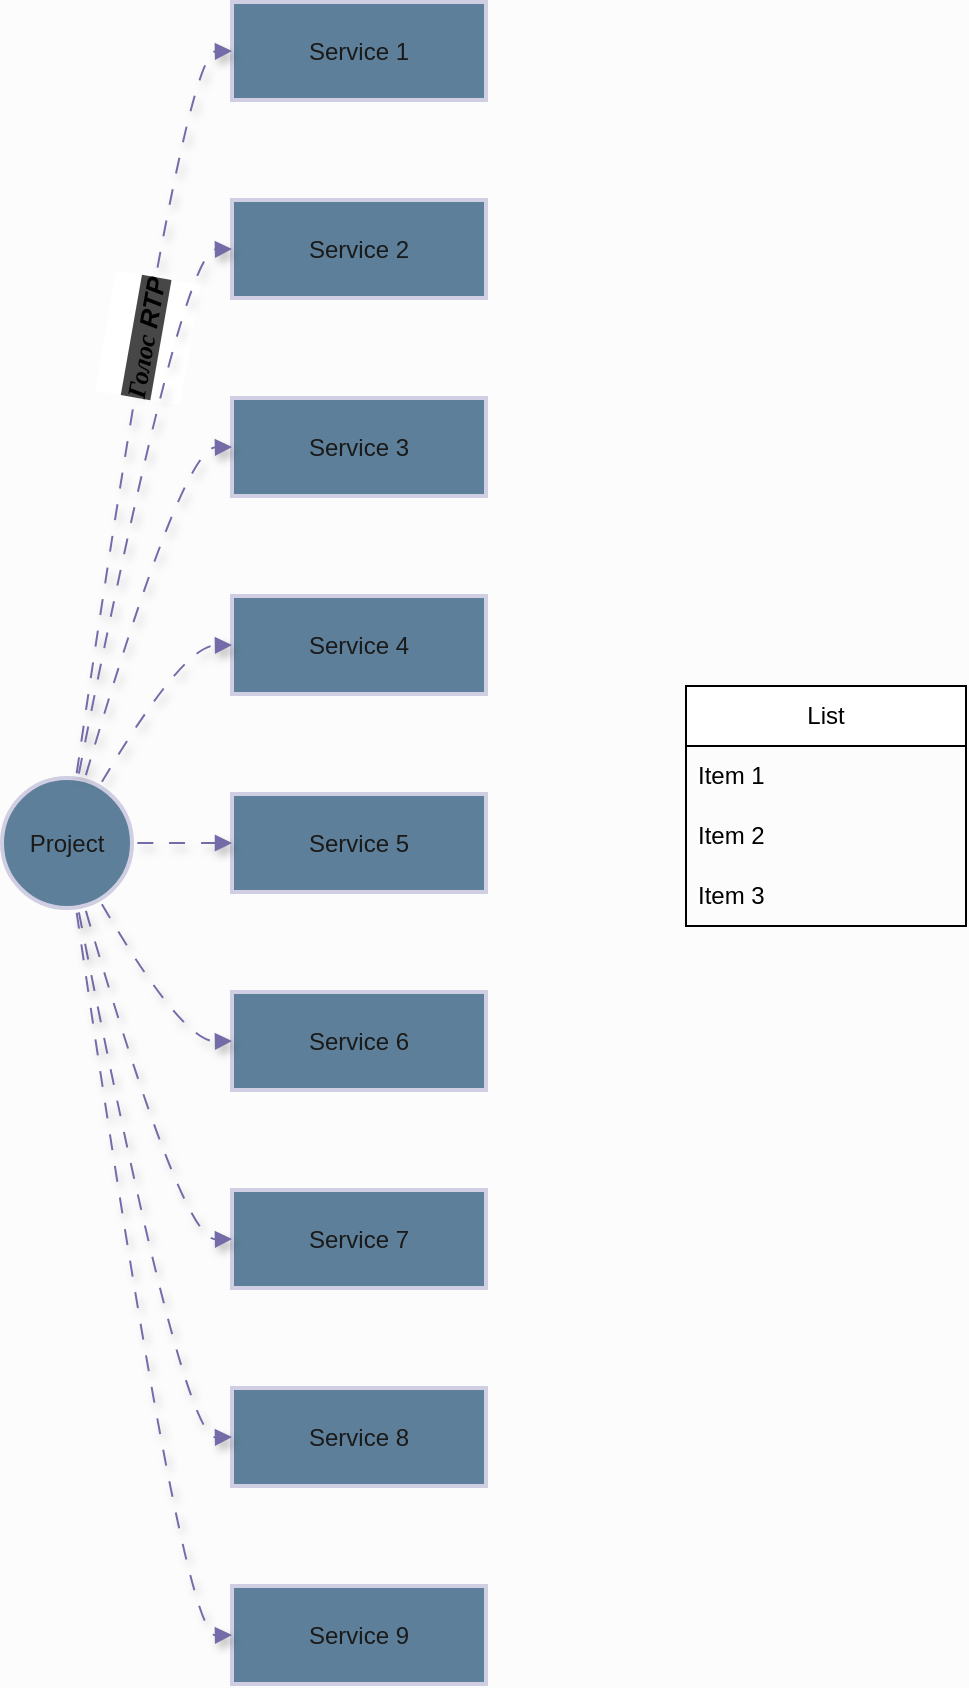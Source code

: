 <mxfile version="24.7.14">
  <diagram name="Page-1" id="ferd8RIFwdfOwPQda3gN">
    <mxGraphModel dx="1364" dy="795" grid="1" gridSize="10" guides="1" tooltips="1" connect="1" arrows="1" fold="1" page="1" pageScale="1" pageWidth="1600" pageHeight="1200" background="#FCFCFC" math="0" shadow="0">
      <root>
        <mxCell id="0" />
        <mxCell id="1" parent="0" />
        <mxCell id="2" value="Project" style="ellipse;aspect=fixed;strokeWidth=2;whiteSpace=wrap;labelBackgroundColor=none;fillColor=#5D7F99;strokeColor=#D0CEE2;fontColor=#1A1A1A;rounded=0;" parent="1" vertex="1">
          <mxGeometry x="8" y="396" width="65" height="65" as="geometry" />
        </mxCell>
        <mxCell id="3" value="Service 1" style="whiteSpace=wrap;strokeWidth=2;labelBackgroundColor=none;fillColor=#5D7F99;strokeColor=#D0CEE2;fontColor=#1A1A1A;rounded=0;" parent="1" vertex="1">
          <mxGeometry x="123" y="8" width="127" height="49" as="geometry" />
        </mxCell>
        <mxCell id="4" value="Service 2" style="whiteSpace=wrap;strokeWidth=2;labelBackgroundColor=none;fillColor=#5D7F99;strokeColor=#D0CEE2;fontColor=#1A1A1A;rounded=0;" parent="1" vertex="1">
          <mxGeometry x="123" y="107" width="127" height="49" as="geometry" />
        </mxCell>
        <mxCell id="5" value="Service 3" style="whiteSpace=wrap;strokeWidth=2;labelBackgroundColor=none;fillColor=#5D7F99;strokeColor=#D0CEE2;fontColor=#1A1A1A;rounded=0;" parent="1" vertex="1">
          <mxGeometry x="123" y="206" width="127" height="49" as="geometry" />
        </mxCell>
        <mxCell id="6" value="Service 4" style="whiteSpace=wrap;strokeWidth=2;labelBackgroundColor=none;fillColor=#5D7F99;strokeColor=#D0CEE2;fontColor=#1A1A1A;rounded=0;" parent="1" vertex="1">
          <mxGeometry x="123" y="305" width="127" height="49" as="geometry" />
        </mxCell>
        <mxCell id="7" value="Service 5" style="whiteSpace=wrap;strokeWidth=2;labelBackgroundColor=none;fillColor=#5D7F99;strokeColor=#D0CEE2;fontColor=#1A1A1A;rounded=0;" parent="1" vertex="1">
          <mxGeometry x="123" y="404" width="127" height="49" as="geometry" />
        </mxCell>
        <mxCell id="8" value="Service 6" style="whiteSpace=wrap;strokeWidth=2;labelBackgroundColor=none;fillColor=#5D7F99;strokeColor=#D0CEE2;fontColor=#1A1A1A;rounded=0;" parent="1" vertex="1">
          <mxGeometry x="123" y="503" width="127" height="49" as="geometry" />
        </mxCell>
        <mxCell id="9" value="Service 7" style="whiteSpace=wrap;strokeWidth=2;labelBackgroundColor=none;fillColor=#5D7F99;strokeColor=#D0CEE2;fontColor=#1A1A1A;rounded=0;" parent="1" vertex="1">
          <mxGeometry x="123" y="602" width="127" height="49" as="geometry" />
        </mxCell>
        <mxCell id="10" value="Service 8" style="whiteSpace=wrap;strokeWidth=2;labelBackgroundColor=none;fillColor=#5D7F99;strokeColor=#D0CEE2;fontColor=#1A1A1A;rounded=0;" parent="1" vertex="1">
          <mxGeometry x="123" y="701" width="127" height="49" as="geometry" />
        </mxCell>
        <mxCell id="11" value="Service 9" style="whiteSpace=wrap;strokeWidth=2;labelBackgroundColor=none;fillColor=#5D7F99;strokeColor=#D0CEE2;fontColor=#1A1A1A;rounded=0;" parent="1" vertex="1">
          <mxGeometry x="123" y="800" width="127" height="49" as="geometry" />
        </mxCell>
        <mxCell id="12" value="" style="curved=1;startArrow=none;endArrow=block;exitX=0.57;exitY=0;entryX=0;entryY=0.5;labelBackgroundColor=none;strokeColor=#736CA8;fontColor=default;rounded=0;flowAnimation=1;shadow=1;" parent="1" source="2" target="3" edge="1">
          <mxGeometry relative="1" as="geometry">
            <Array as="points">
              <mxPoint x="98" y="33" />
            </Array>
          </mxGeometry>
        </mxCell>
        <mxCell id="qT5BLH3p7FwBGdBiaxvp-20" value="&lt;p style=&quot;line-height: 100%;&quot;&gt;&lt;/p&gt;&lt;h3&gt;&lt;i style=&quot;background-color: rgb(71, 71, 71);&quot;&gt;&lt;font face=&quot;Garamond&quot;&gt;Голос&lt;/font&gt; RTP&lt;/i&gt;&lt;/h3&gt;&lt;p&gt;&lt;/p&gt;" style="edgeLabel;html=1;align=center;verticalAlign=middle;resizable=0;points=[];rotation=-80;" vertex="1" connectable="0" parent="12">
          <mxGeometry x="0.138" y="-3" relative="1" as="geometry">
            <mxPoint as="offset" />
          </mxGeometry>
        </mxCell>
        <mxCell id="13" value="" style="curved=1;startArrow=none;endArrow=block;exitX=0.59;exitY=0;entryX=0;entryY=0.5;labelBackgroundColor=none;strokeColor=#736CA8;fontColor=default;rounded=0;flowAnimation=1;shadow=1;" parent="1" source="2" target="4" edge="1">
          <mxGeometry relative="1" as="geometry">
            <Array as="points">
              <mxPoint x="98" y="132" />
            </Array>
          </mxGeometry>
        </mxCell>
        <mxCell id="14" value="" style="curved=1;startArrow=none;endArrow=block;exitX=0.64;exitY=0;entryX=0;entryY=0.5;labelBackgroundColor=none;strokeColor=#736CA8;fontColor=default;rounded=0;flowAnimation=1;shadow=1;" parent="1" source="2" target="5" edge="1">
          <mxGeometry relative="1" as="geometry">
            <Array as="points">
              <mxPoint x="98" y="231" />
            </Array>
          </mxGeometry>
        </mxCell>
        <mxCell id="15" value="" style="curved=1;startArrow=none;endArrow=block;exitX=0.79;exitY=0;entryX=0;entryY=0.5;labelBackgroundColor=none;strokeColor=#736CA8;fontColor=default;rounded=0;flowAnimation=1;shadow=1;" parent="1" source="2" target="6" edge="1">
          <mxGeometry relative="1" as="geometry">
            <Array as="points">
              <mxPoint x="98" y="330" />
            </Array>
          </mxGeometry>
        </mxCell>
        <mxCell id="16" value="" style="curved=1;startArrow=none;endArrow=block;exitX=1;exitY=0.5;entryX=0;entryY=0.5;labelBackgroundColor=none;strokeColor=#736CA8;fontColor=default;rounded=0;flowAnimation=1;shadow=1;" parent="1" source="2" target="7" edge="1">
          <mxGeometry relative="1" as="geometry">
            <Array as="points" />
          </mxGeometry>
        </mxCell>
        <mxCell id="17" value="" style="curved=1;startArrow=none;endArrow=block;exitX=0.79;exitY=1;entryX=0;entryY=0.5;labelBackgroundColor=none;strokeColor=#736CA8;fontColor=default;rounded=0;flowAnimation=1;shadow=1;" parent="1" source="2" target="8" edge="1">
          <mxGeometry relative="1" as="geometry">
            <Array as="points">
              <mxPoint x="98" y="528" />
            </Array>
          </mxGeometry>
        </mxCell>
        <mxCell id="18" value="" style="curved=1;startArrow=none;endArrow=block;exitX=0.64;exitY=1;entryX=0;entryY=0.5;labelBackgroundColor=none;strokeColor=#736CA8;fontColor=default;rounded=0;flowAnimation=1;shadow=1;" parent="1" source="2" target="9" edge="1">
          <mxGeometry relative="1" as="geometry">
            <Array as="points">
              <mxPoint x="98" y="627" />
            </Array>
          </mxGeometry>
        </mxCell>
        <mxCell id="19" value="" style="curved=1;startArrow=none;endArrow=block;exitX=0.59;exitY=1;entryX=0;entryY=0.5;labelBackgroundColor=none;strokeColor=#736CA8;fontColor=default;rounded=0;flowAnimation=1;shadow=1;" parent="1" source="2" target="10" edge="1">
          <mxGeometry relative="1" as="geometry">
            <Array as="points">
              <mxPoint x="98" y="726" />
            </Array>
          </mxGeometry>
        </mxCell>
        <mxCell id="20" value="" style="curved=1;startArrow=none;endArrow=block;exitX=0.57;exitY=1;entryX=0;entryY=0.5;labelBackgroundColor=none;strokeColor=#736CA8;fontColor=default;rounded=0;flowAnimation=1;shadow=1;" parent="1" source="2" target="11" edge="1">
          <mxGeometry relative="1" as="geometry">
            <Array as="points">
              <mxPoint x="98" y="825" />
            </Array>
          </mxGeometry>
        </mxCell>
        <object label="List" name="gateway" id="qT5BLH3p7FwBGdBiaxvp-21">
          <mxCell style="swimlane;fontStyle=0;childLayout=stackLayout;horizontal=1;startSize=30;horizontalStack=0;resizeParent=1;resizeParentMax=0;resizeLast=0;collapsible=1;marginBottom=0;whiteSpace=wrap;html=1;" vertex="1" parent="1">
            <mxGeometry x="350" y="350" width="140" height="120" as="geometry" />
          </mxCell>
        </object>
        <mxCell id="qT5BLH3p7FwBGdBiaxvp-22" value="Item 1" style="text;strokeColor=none;fillColor=none;align=left;verticalAlign=middle;spacingLeft=4;spacingRight=4;overflow=hidden;points=[[0,0.5],[1,0.5]];portConstraint=eastwest;rotatable=0;whiteSpace=wrap;html=1;" vertex="1" parent="qT5BLH3p7FwBGdBiaxvp-21">
          <mxGeometry y="30" width="140" height="30" as="geometry" />
        </mxCell>
        <mxCell id="qT5BLH3p7FwBGdBiaxvp-23" value="Item 2" style="text;strokeColor=none;fillColor=none;align=left;verticalAlign=middle;spacingLeft=4;spacingRight=4;overflow=hidden;points=[[0,0.5],[1,0.5]];portConstraint=eastwest;rotatable=0;whiteSpace=wrap;html=1;" vertex="1" parent="qT5BLH3p7FwBGdBiaxvp-21">
          <mxGeometry y="60" width="140" height="30" as="geometry" />
        </mxCell>
        <mxCell id="qT5BLH3p7FwBGdBiaxvp-24" value="Item 3" style="text;strokeColor=none;fillColor=none;align=left;verticalAlign=middle;spacingLeft=4;spacingRight=4;overflow=hidden;points=[[0,0.5],[1,0.5]];portConstraint=eastwest;rotatable=0;whiteSpace=wrap;html=1;" vertex="1" parent="qT5BLH3p7FwBGdBiaxvp-21">
          <mxGeometry y="90" width="140" height="30" as="geometry" />
        </mxCell>
      </root>
    </mxGraphModel>
  </diagram>
</mxfile>
